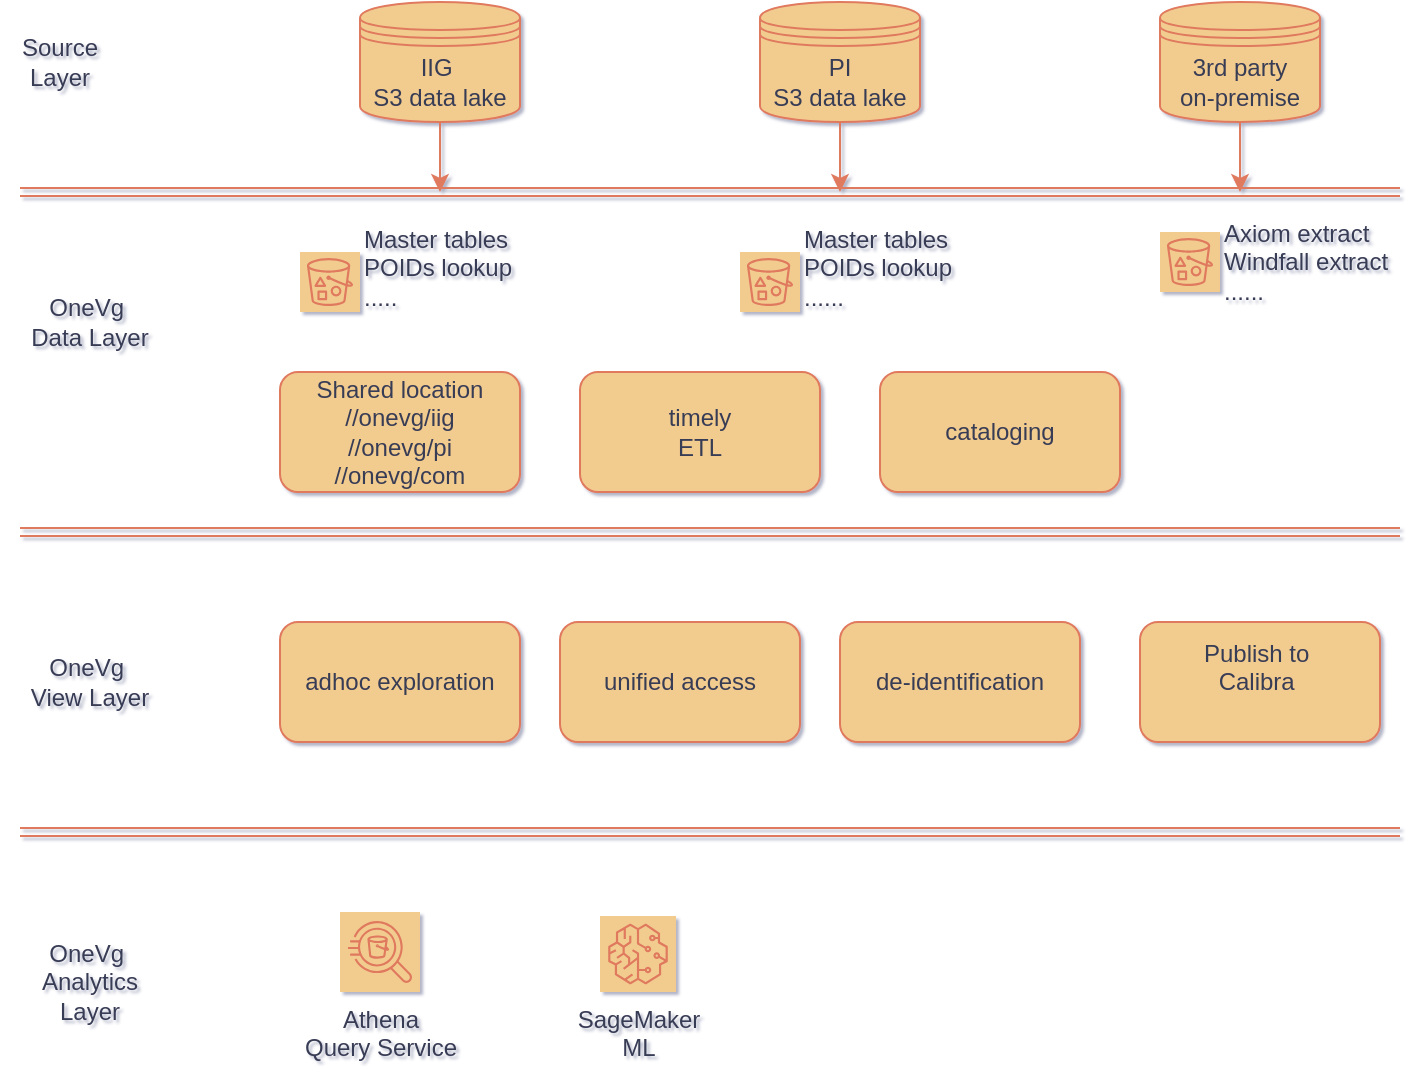 <mxfile version="24.2.2" type="github" pages="3">
  <diagram id="MIXGCQ0gA282zzhx_hEH" name="Page-3">
    <mxGraphModel dx="841" dy="484" grid="1" gridSize="10" guides="1" tooltips="1" connect="1" arrows="1" fold="1" page="1" pageScale="1" pageWidth="850" pageHeight="1100" background="none" math="0" shadow="1">
      <root>
        <mxCell id="0" />
        <mxCell id="1" parent="0" />
        <mxCell id="c6PCmN31gnsU83kcKO2I-10" style="edgeStyle=orthogonalEdgeStyle;rounded=0;orthogonalLoop=1;jettySize=auto;html=1;exitX=0.5;exitY=1;exitDx=0;exitDy=0;labelBackgroundColor=none;strokeColor=#E07A5F;fontColor=default;" edge="1" parent="1" source="ltJO9EKnTa1av1w8Gwp0-1">
          <mxGeometry relative="1" as="geometry">
            <mxPoint x="240" y="160" as="targetPoint" />
          </mxGeometry>
        </mxCell>
        <mxCell id="ltJO9EKnTa1av1w8Gwp0-1" value="IIG&amp;nbsp;&lt;div&gt;S3 data lake&lt;/div&gt;" style="shape=datastore;whiteSpace=wrap;html=1;labelBackgroundColor=none;fillColor=#F2CC8F;strokeColor=#E07A5F;fontColor=#393C56;" vertex="1" parent="1">
          <mxGeometry x="200" y="65" width="80" height="60" as="geometry" />
        </mxCell>
        <mxCell id="c6PCmN31gnsU83kcKO2I-11" style="edgeStyle=orthogonalEdgeStyle;rounded=0;orthogonalLoop=1;jettySize=auto;html=1;exitX=0.5;exitY=1;exitDx=0;exitDy=0;labelBackgroundColor=none;strokeColor=#E07A5F;fontColor=default;" edge="1" parent="1" source="ltJO9EKnTa1av1w8Gwp0-2">
          <mxGeometry relative="1" as="geometry">
            <mxPoint x="440" y="160" as="targetPoint" />
          </mxGeometry>
        </mxCell>
        <mxCell id="ltJO9EKnTa1av1w8Gwp0-2" value="PI&lt;div&gt;S3 data lake&lt;/div&gt;" style="shape=datastore;whiteSpace=wrap;html=1;labelBackgroundColor=none;fillColor=#F2CC8F;strokeColor=#E07A5F;fontColor=#393C56;" vertex="1" parent="1">
          <mxGeometry x="400" y="65" width="80" height="60" as="geometry" />
        </mxCell>
        <mxCell id="c6PCmN31gnsU83kcKO2I-12" style="edgeStyle=orthogonalEdgeStyle;rounded=0;orthogonalLoop=1;jettySize=auto;html=1;exitX=0.5;exitY=1;exitDx=0;exitDy=0;labelBackgroundColor=none;strokeColor=#E07A5F;fontColor=default;" edge="1" parent="1" source="ltJO9EKnTa1av1w8Gwp0-3">
          <mxGeometry relative="1" as="geometry">
            <mxPoint x="640" y="160" as="targetPoint" />
          </mxGeometry>
        </mxCell>
        <mxCell id="ltJO9EKnTa1av1w8Gwp0-3" value="3rd party&lt;div&gt;on-premise&lt;/div&gt;" style="shape=datastore;whiteSpace=wrap;html=1;labelBackgroundColor=none;fillColor=#F2CC8F;strokeColor=#E07A5F;fontColor=#393C56;" vertex="1" parent="1">
          <mxGeometry x="600" y="65" width="80" height="60" as="geometry" />
        </mxCell>
        <mxCell id="wwr8tNO3xWPnmvoKgl7g-4" value="Source&lt;div&gt;Layer&lt;/div&gt;" style="text;html=1;align=center;verticalAlign=middle;whiteSpace=wrap;rounded=0;labelBackgroundColor=none;fontColor=#393C56;" vertex="1" parent="1">
          <mxGeometry x="20" y="80" width="60" height="30" as="geometry" />
        </mxCell>
        <mxCell id="wwr8tNO3xWPnmvoKgl7g-8" value="Master tables&lt;div&gt;POIDs lookup&lt;/div&gt;&lt;div&gt;.....&lt;/div&gt;&lt;div&gt;&lt;br&gt;&lt;/div&gt;" style="sketch=0;outlineConnect=0;fontColor=#393C56;strokeColor=#E07A5F;fillColor=#F2CC8F;dashed=0;verticalLabelPosition=middle;verticalAlign=middle;align=left;html=1;fontSize=12;fontStyle=0;aspect=fixed;shape=mxgraph.aws4.resourceIcon;resIcon=mxgraph.aws4.bucket_with_objects;labelPosition=right;labelBackgroundColor=none;" vertex="1" parent="1">
          <mxGeometry x="170" y="190" width="30" height="30" as="geometry" />
        </mxCell>
        <mxCell id="wwr8tNO3xWPnmvoKgl7g-9" value="OneVg&amp;nbsp;&lt;div&gt;Data Layer&lt;/div&gt;" style="text;html=1;align=center;verticalAlign=middle;whiteSpace=wrap;rounded=0;labelBackgroundColor=none;fontColor=#393C56;" vertex="1" parent="1">
          <mxGeometry x="30" y="210" width="70" height="30" as="geometry" />
        </mxCell>
        <mxCell id="wwr8tNO3xWPnmvoKgl7g-10" value="Master tables&lt;div&gt;POIDs lookup&lt;/div&gt;&lt;div&gt;......&lt;/div&gt;&lt;div&gt;&lt;br&gt;&lt;/div&gt;" style="sketch=0;outlineConnect=0;fontColor=#393C56;strokeColor=#E07A5F;fillColor=#F2CC8F;dashed=0;verticalLabelPosition=middle;verticalAlign=middle;align=left;html=1;fontSize=12;fontStyle=0;aspect=fixed;shape=mxgraph.aws4.resourceIcon;resIcon=mxgraph.aws4.bucket_with_objects;labelPosition=right;labelBackgroundColor=none;" vertex="1" parent="1">
          <mxGeometry x="390" y="190" width="30" height="30" as="geometry" />
        </mxCell>
        <mxCell id="wwr8tNO3xWPnmvoKgl7g-11" value="&lt;div&gt;Axiom extract&lt;/div&gt;&lt;div&gt;Windfall extract&lt;/div&gt;&lt;div&gt;......&lt;/div&gt;" style="sketch=0;outlineConnect=0;fontColor=#393C56;strokeColor=#E07A5F;fillColor=#F2CC8F;dashed=0;verticalLabelPosition=middle;verticalAlign=middle;align=left;html=1;fontSize=12;fontStyle=0;aspect=fixed;shape=mxgraph.aws4.resourceIcon;resIcon=mxgraph.aws4.bucket_with_objects;labelPosition=right;labelBackgroundColor=none;" vertex="1" parent="1">
          <mxGeometry x="600" y="180" width="30" height="30" as="geometry" />
        </mxCell>
        <mxCell id="wwr8tNO3xWPnmvoKgl7g-13" value="cataloging" style="rounded=1;whiteSpace=wrap;html=1;labelBackgroundColor=none;fillColor=#F2CC8F;strokeColor=#E07A5F;fontColor=#393C56;" vertex="1" parent="1">
          <mxGeometry x="460" y="250" width="120" height="60" as="geometry" />
        </mxCell>
        <mxCell id="wwr8tNO3xWPnmvoKgl7g-14" value="Shared location&lt;div&gt;//onevg/iig&lt;/div&gt;&lt;div&gt;//onevg/pi&lt;/div&gt;&lt;div&gt;//onevg/com&lt;/div&gt;" style="rounded=1;whiteSpace=wrap;html=1;labelBackgroundColor=none;fillColor=#F2CC8F;strokeColor=#E07A5F;fontColor=#393C56;" vertex="1" parent="1">
          <mxGeometry x="160" y="250" width="120" height="60" as="geometry" />
        </mxCell>
        <mxCell id="wwr8tNO3xWPnmvoKgl7g-15" value="unified access" style="rounded=1;whiteSpace=wrap;html=1;labelBackgroundColor=none;fillColor=#F2CC8F;strokeColor=#E07A5F;fontColor=#393C56;" vertex="1" parent="1">
          <mxGeometry x="300" y="375" width="120" height="60" as="geometry" />
        </mxCell>
        <mxCell id="wwr8tNO3xWPnmvoKgl7g-16" value="timely&lt;div&gt;ETL&lt;/div&gt;" style="rounded=1;whiteSpace=wrap;html=1;labelBackgroundColor=none;fillColor=#F2CC8F;strokeColor=#E07A5F;fontColor=#393C56;" vertex="1" parent="1">
          <mxGeometry x="310" y="250" width="120" height="60" as="geometry" />
        </mxCell>
        <mxCell id="wwr8tNO3xWPnmvoKgl7g-25" value="" style="shape=link;html=1;rounded=0;labelBackgroundColor=none;strokeColor=#E07A5F;fontColor=default;" edge="1" parent="1">
          <mxGeometry width="100" relative="1" as="geometry">
            <mxPoint x="30" y="160" as="sourcePoint" />
            <mxPoint x="720" y="160" as="targetPoint" />
          </mxGeometry>
        </mxCell>
        <mxCell id="wwr8tNO3xWPnmvoKgl7g-26" value="" style="shape=link;html=1;rounded=0;labelBackgroundColor=none;strokeColor=#E07A5F;fontColor=default;" edge="1" parent="1">
          <mxGeometry width="100" relative="1" as="geometry">
            <mxPoint x="30" y="330" as="sourcePoint" />
            <mxPoint x="720" y="330" as="targetPoint" />
          </mxGeometry>
        </mxCell>
        <mxCell id="wwr8tNO3xWPnmvoKgl7g-27" value="OneVg&amp;nbsp;&lt;div&gt;View Layer&lt;/div&gt;" style="text;html=1;align=center;verticalAlign=middle;whiteSpace=wrap;rounded=0;labelBackgroundColor=none;fontColor=#393C56;" vertex="1" parent="1">
          <mxGeometry x="30" y="390" width="70" height="30" as="geometry" />
        </mxCell>
        <mxCell id="wwr8tNO3xWPnmvoKgl7g-28" value="" style="shape=link;html=1;rounded=0;labelBackgroundColor=none;strokeColor=#E07A5F;fontColor=default;" edge="1" parent="1">
          <mxGeometry width="100" relative="1" as="geometry">
            <mxPoint x="30" y="480" as="sourcePoint" />
            <mxPoint x="720" y="480" as="targetPoint" />
          </mxGeometry>
        </mxCell>
        <mxCell id="c6PCmN31gnsU83kcKO2I-1" value="Athena&lt;br&gt;Query Service" style="sketch=0;points=[[0,0,0],[0.25,0,0],[0.5,0,0],[0.75,0,0],[1,0,0],[0,1,0],[0.25,1,0],[0.5,1,0],[0.75,1,0],[1,1,0],[0,0.25,0],[0,0.5,0],[0,0.75,0],[1,0.25,0],[1,0.5,0],[1,0.75,0]];outlineConnect=0;fontColor=#393C56;fillColor=#F2CC8F;strokeColor=#E07A5F;dashed=0;verticalLabelPosition=bottom;verticalAlign=top;align=center;html=1;fontSize=12;fontStyle=0;aspect=fixed;shape=mxgraph.aws4.resourceIcon;resIcon=mxgraph.aws4.athena;labelBackgroundColor=none;" vertex="1" parent="1">
          <mxGeometry x="190" y="520" width="40" height="40" as="geometry" />
        </mxCell>
        <mxCell id="c6PCmN31gnsU83kcKO2I-2" value="SageMaker&lt;br&gt;ML" style="sketch=0;points=[[0,0,0],[0.25,0,0],[0.5,0,0],[0.75,0,0],[1,0,0],[0,1,0],[0.25,1,0],[0.5,1,0],[0.75,1,0],[1,1,0],[0,0.25,0],[0,0.5,0],[0,0.75,0],[1,0.25,0],[1,0.5,0],[1,0.75,0]];outlineConnect=0;fontColor=#393C56;fillColor=#F2CC8F;strokeColor=#E07A5F;dashed=0;verticalLabelPosition=bottom;verticalAlign=top;align=center;html=1;fontSize=12;fontStyle=0;aspect=fixed;shape=mxgraph.aws4.resourceIcon;resIcon=mxgraph.aws4.sagemaker;labelBackgroundColor=none;" vertex="1" parent="1">
          <mxGeometry x="320" y="522" width="38" height="38" as="geometry" />
        </mxCell>
        <mxCell id="c6PCmN31gnsU83kcKO2I-4" value="adhoc exploration" style="rounded=1;whiteSpace=wrap;html=1;labelBackgroundColor=none;fillColor=#F2CC8F;strokeColor=#E07A5F;fontColor=#393C56;" vertex="1" parent="1">
          <mxGeometry x="160" y="375" width="120" height="60" as="geometry" />
        </mxCell>
        <mxCell id="c6PCmN31gnsU83kcKO2I-5" value="de-identification" style="rounded=1;whiteSpace=wrap;html=1;labelBackgroundColor=none;fillColor=#F2CC8F;strokeColor=#E07A5F;fontColor=#393C56;" vertex="1" parent="1">
          <mxGeometry x="440" y="375" width="120" height="60" as="geometry" />
        </mxCell>
        <mxCell id="c6PCmN31gnsU83kcKO2I-6" value="Publish to&amp;nbsp;&lt;div&gt;Calibra&amp;nbsp;&lt;div&gt;&lt;br&gt;&lt;/div&gt;&lt;/div&gt;" style="rounded=1;whiteSpace=wrap;html=1;labelBackgroundColor=none;fillColor=#F2CC8F;strokeColor=#E07A5F;fontColor=#393C56;" vertex="1" parent="1">
          <mxGeometry x="590" y="375" width="120" height="60" as="geometry" />
        </mxCell>
        <mxCell id="c6PCmN31gnsU83kcKO2I-7" value="OneVg&amp;nbsp;&lt;div&gt;Analytics Layer&lt;/div&gt;" style="text;html=1;align=center;verticalAlign=middle;whiteSpace=wrap;rounded=0;labelBackgroundColor=none;fontColor=#393C56;" vertex="1" parent="1">
          <mxGeometry x="30" y="530" width="70" height="50" as="geometry" />
        </mxCell>
      </root>
    </mxGraphModel>
  </diagram>
  <diagram name="Page-1" id="yyaAXf0NI25FcjQbEKhI">
    <mxGraphModel dx="1093" dy="629" grid="1" gridSize="10" guides="1" tooltips="1" connect="1" arrows="1" fold="1" page="1" pageScale="1" pageWidth="850" pageHeight="1100" math="0" shadow="0">
      <root>
        <mxCell id="0" />
        <mxCell id="1" parent="0" />
        <mxCell id="1Y30zJmkwv6W174HL4Gk-3" value="IIG&amp;nbsp;&lt;div&gt;S3 data lake&lt;/div&gt;" style="shape=datastore;whiteSpace=wrap;html=1;" parent="1" vertex="1">
          <mxGeometry x="30" y="150" width="80" height="60" as="geometry" />
        </mxCell>
        <mxCell id="1Y30zJmkwv6W174HL4Gk-4" value="PI&lt;div&gt;S3 data lake&lt;/div&gt;" style="shape=datastore;whiteSpace=wrap;html=1;" parent="1" vertex="1">
          <mxGeometry x="30" y="270" width="80" height="60" as="geometry" />
        </mxCell>
        <mxCell id="1Y30zJmkwv6W174HL4Gk-5" value="3rd party&lt;div&gt;on-premise&lt;/div&gt;" style="shape=datastore;whiteSpace=wrap;html=1;" parent="1" vertex="1">
          <mxGeometry x="30" y="390" width="80" height="60" as="geometry" />
        </mxCell>
        <mxCell id="1Y30zJmkwv6W174HL4Gk-7" value="ETL" style="html=1;shadow=0;dashed=0;align=center;verticalAlign=middle;shape=mxgraph.arrows2.arrow;dy=0.6;dx=40;notch=0;" parent="1" vertex="1">
          <mxGeometry x="140" y="265" width="50" height="70" as="geometry" />
        </mxCell>
        <mxCell id="1Y30zJmkwv6W174HL4Gk-52" style="edgeStyle=orthogonalEdgeStyle;rounded=0;orthogonalLoop=1;jettySize=auto;html=1;" parent="1" target="1Y30zJmkwv6W174HL4Gk-41" edge="1">
          <mxGeometry relative="1" as="geometry">
            <mxPoint x="294.227" y="160" as="sourcePoint" />
          </mxGeometry>
        </mxCell>
        <mxCell id="1Y30zJmkwv6W174HL4Gk-54" value="" style="edgeStyle=orthogonalEdgeStyle;rounded=0;orthogonalLoop=1;jettySize=auto;html=1;" parent="1" target="1Y30zJmkwv6W174HL4Gk-42" edge="1">
          <mxGeometry relative="1" as="geometry">
            <mxPoint x="294.227" y="240" as="sourcePoint" />
          </mxGeometry>
        </mxCell>
        <mxCell id="1Y30zJmkwv6W174HL4Gk-56" value="" style="edgeStyle=orthogonalEdgeStyle;rounded=0;orthogonalLoop=1;jettySize=auto;html=1;" parent="1" target="1Y30zJmkwv6W174HL4Gk-43" edge="1">
          <mxGeometry relative="1" as="geometry">
            <mxPoint x="294.227" y="320" as="sourcePoint" />
          </mxGeometry>
        </mxCell>
        <mxCell id="1Y30zJmkwv6W174HL4Gk-29" value="OneVg&amp;nbsp;&lt;div&gt;Lakehouse&lt;/div&gt;" style="sketch=0;outlineConnect=0;fontColor=#232F3E;gradientColor=none;fillColor=#8C4FFF;strokeColor=none;dashed=0;verticalLabelPosition=top;verticalAlign=bottom;align=center;html=1;fontSize=12;fontStyle=0;aspect=fixed;pointerEvents=1;shape=mxgraph.aws4.data_lake_resource_icon;labelPosition=center;" parent="1" vertex="1">
          <mxGeometry x="355" y="50" width="30" height="30" as="geometry" />
        </mxCell>
        <mxCell id="1Y30zJmkwv6W174HL4Gk-32" value="currated&lt;div&gt;POIDed&lt;/div&gt;" style="rounded=1;whiteSpace=wrap;html=1;" parent="1" vertex="1">
          <mxGeometry x="335" y="380" width="80" height="30" as="geometry" />
        </mxCell>
        <mxCell id="1Y30zJmkwv6W174HL4Gk-41" value="transform" style="sketch=0;outlineConnect=0;fontColor=#232F3E;gradientColor=none;fillColor=#232F3D;strokeColor=none;dashed=0;verticalLabelPosition=bottom;verticalAlign=top;align=center;html=1;fontSize=12;fontStyle=0;aspect=fixed;pointerEvents=1;shape=mxgraph.aws4.gear;" parent="1" vertex="1">
          <mxGeometry x="355" y="140" width="40" height="40" as="geometry" />
        </mxCell>
        <mxCell id="1Y30zJmkwv6W174HL4Gk-42" value="transform" style="sketch=0;outlineConnect=0;fontColor=#232F3E;gradientColor=none;fillColor=#232F3D;strokeColor=none;dashed=0;verticalLabelPosition=bottom;verticalAlign=top;align=center;html=1;fontSize=12;fontStyle=0;aspect=fixed;pointerEvents=1;shape=mxgraph.aws4.gear;" parent="1" vertex="1">
          <mxGeometry x="355" y="220" width="40" height="40" as="geometry" />
        </mxCell>
        <mxCell id="1Y30zJmkwv6W174HL4Gk-43" value="transform" style="sketch=0;outlineConnect=0;fontColor=#232F3E;gradientColor=none;fillColor=#232F3D;strokeColor=none;dashed=0;verticalLabelPosition=bottom;verticalAlign=top;align=center;html=1;fontSize=12;fontStyle=0;aspect=fixed;pointerEvents=1;shape=mxgraph.aws4.gear;" parent="1" vertex="1">
          <mxGeometry x="355" y="300" width="40" height="40" as="geometry" />
        </mxCell>
        <mxCell id="1Y30zJmkwv6W174HL4Gk-47" value="Tech: S3, Glue, Lake Formation, CloudWatch, Security Hub" style="rounded=0;whiteSpace=wrap;html=1;" parent="1" vertex="1">
          <mxGeometry x="190" y="460" width="360" height="40" as="geometry" />
        </mxCell>
        <mxCell id="1Y30zJmkwv6W174HL4Gk-48" value="Athena&lt;br&gt;Query Service" style="sketch=0;points=[[0,0,0],[0.25,0,0],[0.5,0,0],[0.75,0,0],[1,0,0],[0,1,0],[0.25,1,0],[0.5,1,0],[0.75,1,0],[1,1,0],[0,0.25,0],[0,0.5,0],[0,0.75,0],[1,0.25,0],[1,0.5,0],[1,0.75,0]];outlineConnect=0;fontColor=#232F3E;fillColor=#8C4FFF;strokeColor=#ffffff;dashed=0;verticalLabelPosition=bottom;verticalAlign=top;align=center;html=1;fontSize=12;fontStyle=0;aspect=fixed;shape=mxgraph.aws4.resourceIcon;resIcon=mxgraph.aws4.athena;" parent="1" vertex="1">
          <mxGeometry x="620" y="335" width="40" height="40" as="geometry" />
        </mxCell>
        <mxCell id="1Y30zJmkwv6W174HL4Gk-49" value="SageMaker&lt;br&gt;ML" style="sketch=0;points=[[0,0,0],[0.25,0,0],[0.5,0,0],[0.75,0,0],[1,0,0],[0,1,0],[0.25,1,0],[0.5,1,0],[0.75,1,0],[1,1,0],[0,0.25,0],[0,0.5,0],[0,0.75,0],[1,0.25,0],[1,0.5,0],[1,0.75,0]];outlineConnect=0;fontColor=#232F3E;fillColor=#01A88D;strokeColor=#ffffff;dashed=0;verticalLabelPosition=bottom;verticalAlign=top;align=center;html=1;fontSize=12;fontStyle=0;aspect=fixed;shape=mxgraph.aws4.resourceIcon;resIcon=mxgraph.aws4.sagemaker;" parent="1" vertex="1">
          <mxGeometry x="622" y="430" width="38" height="38" as="geometry" />
        </mxCell>
        <mxCell id="wW9Eq3r4Re_HxCbmSf5--12" value="IIG OneVg&lt;div&gt;extract&lt;/div&gt;" style="sketch=0;outlineConnect=0;fontColor=#232F3E;gradientColor=none;fillColor=#7AA116;strokeColor=none;dashed=0;verticalLabelPosition=bottom;verticalAlign=top;align=center;html=1;fontSize=12;fontStyle=0;aspect=fixed;pointerEvents=1;shape=mxgraph.aws4.bucket_with_objects;" vertex="1" parent="1">
          <mxGeometry x="255.77" y="140" width="38.46" height="40" as="geometry" />
        </mxCell>
        <mxCell id="wW9Eq3r4Re_HxCbmSf5--13" value="PI OneVg&lt;div&gt;extract&lt;/div&gt;" style="sketch=0;outlineConnect=0;fontColor=#232F3E;gradientColor=none;fillColor=#7AA116;strokeColor=none;dashed=0;verticalLabelPosition=bottom;verticalAlign=top;align=center;html=1;fontSize=12;fontStyle=0;aspect=fixed;pointerEvents=1;shape=mxgraph.aws4.bucket_with_objects;" vertex="1" parent="1">
          <mxGeometry x="255.77" y="220" width="38.46" height="40" as="geometry" />
        </mxCell>
        <mxCell id="wW9Eq3r4Re_HxCbmSf5--14" value="3rd party&lt;div&gt;OneVg&lt;/div&gt;" style="sketch=0;outlineConnect=0;fontColor=#232F3E;gradientColor=none;fillColor=#7AA116;strokeColor=none;dashed=0;verticalLabelPosition=bottom;verticalAlign=top;align=center;html=1;fontSize=12;fontStyle=0;aspect=fixed;pointerEvents=1;shape=mxgraph.aws4.bucket_with_objects;" vertex="1" parent="1">
          <mxGeometry x="255.77" y="310" width="38.46" height="40" as="geometry" />
        </mxCell>
        <mxCell id="90u2io90JTxubEaUM2Bk-6" value="source: //onevg" style="rounded=1;whiteSpace=wrap;html=1;" vertex="1" parent="1">
          <mxGeometry x="440" y="140" width="80" height="40" as="geometry" />
        </mxCell>
        <mxCell id="90u2io90JTxubEaUM2Bk-7" value="catalog:&lt;div&gt;&lt;br&gt;&lt;/div&gt;" style="rounded=1;whiteSpace=wrap;html=1;" vertex="1" parent="1">
          <mxGeometry x="440" y="200" width="80" height="40" as="geometry" />
        </mxCell>
        <mxCell id="90u2io90JTxubEaUM2Bk-8" value="master" style="rounded=1;whiteSpace=wrap;html=1;" vertex="1" parent="1">
          <mxGeometry x="600" y="200" width="80" height="40" as="geometry" />
        </mxCell>
        <mxCell id="90u2io90JTxubEaUM2Bk-9" value="shared:" style="rounded=1;whiteSpace=wrap;html=1;" vertex="1" parent="1">
          <mxGeometry x="440" y="260" width="80" height="40" as="geometry" />
        </mxCell>
        <mxCell id="90u2io90JTxubEaUM2Bk-11" value="de-identified" style="rounded=1;whiteSpace=wrap;html=1;" vertex="1" parent="1">
          <mxGeometry x="600" y="140" width="80" height="40" as="geometry" />
        </mxCell>
        <mxCell id="90u2io90JTxubEaUM2Bk-12" value="experimental" style="rounded=1;whiteSpace=wrap;html=1;" vertex="1" parent="1">
          <mxGeometry x="600" y="265" width="80" height="35" as="geometry" />
        </mxCell>
      </root>
    </mxGraphModel>
  </diagram>
  <diagram id="pBkO5OEqCUAo5jJ02SsU" name="Page-2">
    <mxGraphModel dx="1194" dy="510" grid="1" gridSize="10" guides="1" tooltips="1" connect="1" arrows="1" fold="1" page="1" pageScale="1" pageWidth="850" pageHeight="1100" math="0" shadow="0">
      <root>
        <mxCell id="0" />
        <mxCell id="1" parent="0" />
        <mxCell id="osrNi2yzfE5qZjSqH8UO-1" value="IIG&amp;nbsp;&lt;div&gt;S3 data lake&lt;/div&gt;" style="shape=datastore;whiteSpace=wrap;html=1;" vertex="1" parent="1">
          <mxGeometry x="30" y="150" width="80" height="60" as="geometry" />
        </mxCell>
        <mxCell id="osrNi2yzfE5qZjSqH8UO-2" value="PI&lt;div&gt;S3 data lake&lt;/div&gt;" style="shape=datastore;whiteSpace=wrap;html=1;" vertex="1" parent="1">
          <mxGeometry x="30" y="270" width="80" height="60" as="geometry" />
        </mxCell>
        <mxCell id="osrNi2yzfE5qZjSqH8UO-3" value="3rd party&lt;div&gt;on-premise&lt;/div&gt;" style="shape=datastore;whiteSpace=wrap;html=1;" vertex="1" parent="1">
          <mxGeometry x="30" y="390" width="80" height="60" as="geometry" />
        </mxCell>
        <mxCell id="osrNi2yzfE5qZjSqH8UO-4" value="ETL" style="html=1;shadow=0;dashed=0;align=center;verticalAlign=middle;shape=mxgraph.arrows2.arrow;dy=0.6;dx=40;notch=0;" vertex="1" parent="1">
          <mxGeometry x="140" y="265" width="50" height="70" as="geometry" />
        </mxCell>
        <mxCell id="osrNi2yzfE5qZjSqH8UO-5" style="edgeStyle=orthogonalEdgeStyle;rounded=0;orthogonalLoop=1;jettySize=auto;html=1;" edge="1" parent="1" target="osrNi2yzfE5qZjSqH8UO-10">
          <mxGeometry relative="1" as="geometry">
            <mxPoint x="294.227" y="160" as="sourcePoint" />
          </mxGeometry>
        </mxCell>
        <mxCell id="osrNi2yzfE5qZjSqH8UO-6" value="" style="edgeStyle=orthogonalEdgeStyle;rounded=0;orthogonalLoop=1;jettySize=auto;html=1;" edge="1" parent="1" target="osrNi2yzfE5qZjSqH8UO-11">
          <mxGeometry relative="1" as="geometry">
            <mxPoint x="294.227" y="240" as="sourcePoint" />
          </mxGeometry>
        </mxCell>
        <mxCell id="osrNi2yzfE5qZjSqH8UO-7" value="" style="edgeStyle=orthogonalEdgeStyle;rounded=0;orthogonalLoop=1;jettySize=auto;html=1;" edge="1" parent="1" target="osrNi2yzfE5qZjSqH8UO-12">
          <mxGeometry relative="1" as="geometry">
            <mxPoint x="294.227" y="320" as="sourcePoint" />
          </mxGeometry>
        </mxCell>
        <mxCell id="osrNi2yzfE5qZjSqH8UO-8" value="OneVg&amp;nbsp;&lt;div&gt;Lakehouse&lt;/div&gt;" style="sketch=0;outlineConnect=0;fontColor=#232F3E;gradientColor=none;fillColor=#8C4FFF;strokeColor=none;dashed=0;verticalLabelPosition=top;verticalAlign=bottom;align=center;html=1;fontSize=12;fontStyle=0;aspect=fixed;pointerEvents=1;shape=mxgraph.aws4.data_lake_resource_icon;labelPosition=center;" vertex="1" parent="1">
          <mxGeometry x="355" y="50" width="30" height="30" as="geometry" />
        </mxCell>
        <mxCell id="osrNi2yzfE5qZjSqH8UO-9" value="currated&lt;div&gt;POIDed&lt;/div&gt;" style="rounded=1;whiteSpace=wrap;html=1;" vertex="1" parent="1">
          <mxGeometry x="335" y="380" width="80" height="30" as="geometry" />
        </mxCell>
        <mxCell id="osrNi2yzfE5qZjSqH8UO-10" value="transform" style="sketch=0;outlineConnect=0;fontColor=#232F3E;gradientColor=none;fillColor=#232F3D;strokeColor=none;dashed=0;verticalLabelPosition=bottom;verticalAlign=top;align=center;html=1;fontSize=12;fontStyle=0;aspect=fixed;pointerEvents=1;shape=mxgraph.aws4.gear;" vertex="1" parent="1">
          <mxGeometry x="355" y="140" width="40" height="40" as="geometry" />
        </mxCell>
        <mxCell id="osrNi2yzfE5qZjSqH8UO-11" value="transform" style="sketch=0;outlineConnect=0;fontColor=#232F3E;gradientColor=none;fillColor=#232F3D;strokeColor=none;dashed=0;verticalLabelPosition=bottom;verticalAlign=top;align=center;html=1;fontSize=12;fontStyle=0;aspect=fixed;pointerEvents=1;shape=mxgraph.aws4.gear;" vertex="1" parent="1">
          <mxGeometry x="355" y="220" width="40" height="40" as="geometry" />
        </mxCell>
        <mxCell id="osrNi2yzfE5qZjSqH8UO-12" value="transform" style="sketch=0;outlineConnect=0;fontColor=#232F3E;gradientColor=none;fillColor=#232F3D;strokeColor=none;dashed=0;verticalLabelPosition=bottom;verticalAlign=top;align=center;html=1;fontSize=12;fontStyle=0;aspect=fixed;pointerEvents=1;shape=mxgraph.aws4.gear;" vertex="1" parent="1">
          <mxGeometry x="355" y="300" width="40" height="40" as="geometry" />
        </mxCell>
        <mxCell id="osrNi2yzfE5qZjSqH8UO-13" value="Tech: S3, Glue, Lake Formation, CloudWatch, Security Hub" style="rounded=0;whiteSpace=wrap;html=1;" vertex="1" parent="1">
          <mxGeometry x="190" y="460" width="360" height="40" as="geometry" />
        </mxCell>
        <mxCell id="osrNi2yzfE5qZjSqH8UO-14" value="Athena&lt;br&gt;Query Service" style="sketch=0;points=[[0,0,0],[0.25,0,0],[0.5,0,0],[0.75,0,0],[1,0,0],[0,1,0],[0.25,1,0],[0.5,1,0],[0.75,1,0],[1,1,0],[0,0.25,0],[0,0.5,0],[0,0.75,0],[1,0.25,0],[1,0.5,0],[1,0.75,0]];outlineConnect=0;fontColor=#232F3E;fillColor=#8C4FFF;strokeColor=#ffffff;dashed=0;verticalLabelPosition=bottom;verticalAlign=top;align=center;html=1;fontSize=12;fontStyle=0;aspect=fixed;shape=mxgraph.aws4.resourceIcon;resIcon=mxgraph.aws4.athena;" vertex="1" parent="1">
          <mxGeometry x="620" y="335" width="40" height="40" as="geometry" />
        </mxCell>
        <mxCell id="osrNi2yzfE5qZjSqH8UO-15" value="SageMaker&lt;br&gt;ML" style="sketch=0;points=[[0,0,0],[0.25,0,0],[0.5,0,0],[0.75,0,0],[1,0,0],[0,1,0],[0.25,1,0],[0.5,1,0],[0.75,1,0],[1,1,0],[0,0.25,0],[0,0.5,0],[0,0.75,0],[1,0.25,0],[1,0.5,0],[1,0.75,0]];outlineConnect=0;fontColor=#232F3E;fillColor=#01A88D;strokeColor=#ffffff;dashed=0;verticalLabelPosition=bottom;verticalAlign=top;align=center;html=1;fontSize=12;fontStyle=0;aspect=fixed;shape=mxgraph.aws4.resourceIcon;resIcon=mxgraph.aws4.sagemaker;" vertex="1" parent="1">
          <mxGeometry x="622" y="430" width="38" height="38" as="geometry" />
        </mxCell>
        <mxCell id="osrNi2yzfE5qZjSqH8UO-16" value="IIG OneVg&lt;div&gt;extract&lt;/div&gt;" style="sketch=0;outlineConnect=0;fontColor=#232F3E;gradientColor=none;fillColor=#7AA116;strokeColor=none;dashed=0;verticalLabelPosition=bottom;verticalAlign=top;align=center;html=1;fontSize=12;fontStyle=0;aspect=fixed;pointerEvents=1;shape=mxgraph.aws4.bucket_with_objects;" vertex="1" parent="1">
          <mxGeometry x="255.77" y="140" width="38.46" height="40" as="geometry" />
        </mxCell>
        <mxCell id="osrNi2yzfE5qZjSqH8UO-17" value="PI OneVg&lt;div&gt;extract&lt;/div&gt;" style="sketch=0;outlineConnect=0;fontColor=#232F3E;gradientColor=none;fillColor=#7AA116;strokeColor=none;dashed=0;verticalLabelPosition=bottom;verticalAlign=top;align=center;html=1;fontSize=12;fontStyle=0;aspect=fixed;pointerEvents=1;shape=mxgraph.aws4.bucket_with_objects;" vertex="1" parent="1">
          <mxGeometry x="255.77" y="220" width="38.46" height="40" as="geometry" />
        </mxCell>
        <mxCell id="osrNi2yzfE5qZjSqH8UO-18" value="3rd party&lt;div&gt;OneVg&lt;/div&gt;" style="sketch=0;outlineConnect=0;fontColor=#232F3E;gradientColor=none;fillColor=#7AA116;strokeColor=none;dashed=0;verticalLabelPosition=bottom;verticalAlign=top;align=center;html=1;fontSize=12;fontStyle=0;aspect=fixed;pointerEvents=1;shape=mxgraph.aws4.bucket_with_objects;" vertex="1" parent="1">
          <mxGeometry x="255.77" y="310" width="38.46" height="40" as="geometry" />
        </mxCell>
        <mxCell id="osrNi2yzfE5qZjSqH8UO-19" value="source: //onevg" style="rounded=1;whiteSpace=wrap;html=1;" vertex="1" parent="1">
          <mxGeometry x="440" y="140" width="80" height="40" as="geometry" />
        </mxCell>
        <mxCell id="osrNi2yzfE5qZjSqH8UO-20" value="catalog:&lt;div&gt;&lt;br&gt;&lt;/div&gt;" style="rounded=1;whiteSpace=wrap;html=1;" vertex="1" parent="1">
          <mxGeometry x="440" y="200" width="80" height="40" as="geometry" />
        </mxCell>
        <mxCell id="osrNi2yzfE5qZjSqH8UO-21" value="master" style="rounded=1;whiteSpace=wrap;html=1;" vertex="1" parent="1">
          <mxGeometry x="600" y="200" width="80" height="40" as="geometry" />
        </mxCell>
        <mxCell id="osrNi2yzfE5qZjSqH8UO-22" value="shared:" style="rounded=1;whiteSpace=wrap;html=1;" vertex="1" parent="1">
          <mxGeometry x="440" y="260" width="80" height="40" as="geometry" />
        </mxCell>
        <mxCell id="osrNi2yzfE5qZjSqH8UO-23" value="de-identified" style="rounded=1;whiteSpace=wrap;html=1;" vertex="1" parent="1">
          <mxGeometry x="600" y="140" width="80" height="40" as="geometry" />
        </mxCell>
        <mxCell id="osrNi2yzfE5qZjSqH8UO-24" value="experimental" style="rounded=1;whiteSpace=wrap;html=1;" vertex="1" parent="1">
          <mxGeometry x="600" y="265" width="80" height="35" as="geometry" />
        </mxCell>
      </root>
    </mxGraphModel>
  </diagram>
</mxfile>
